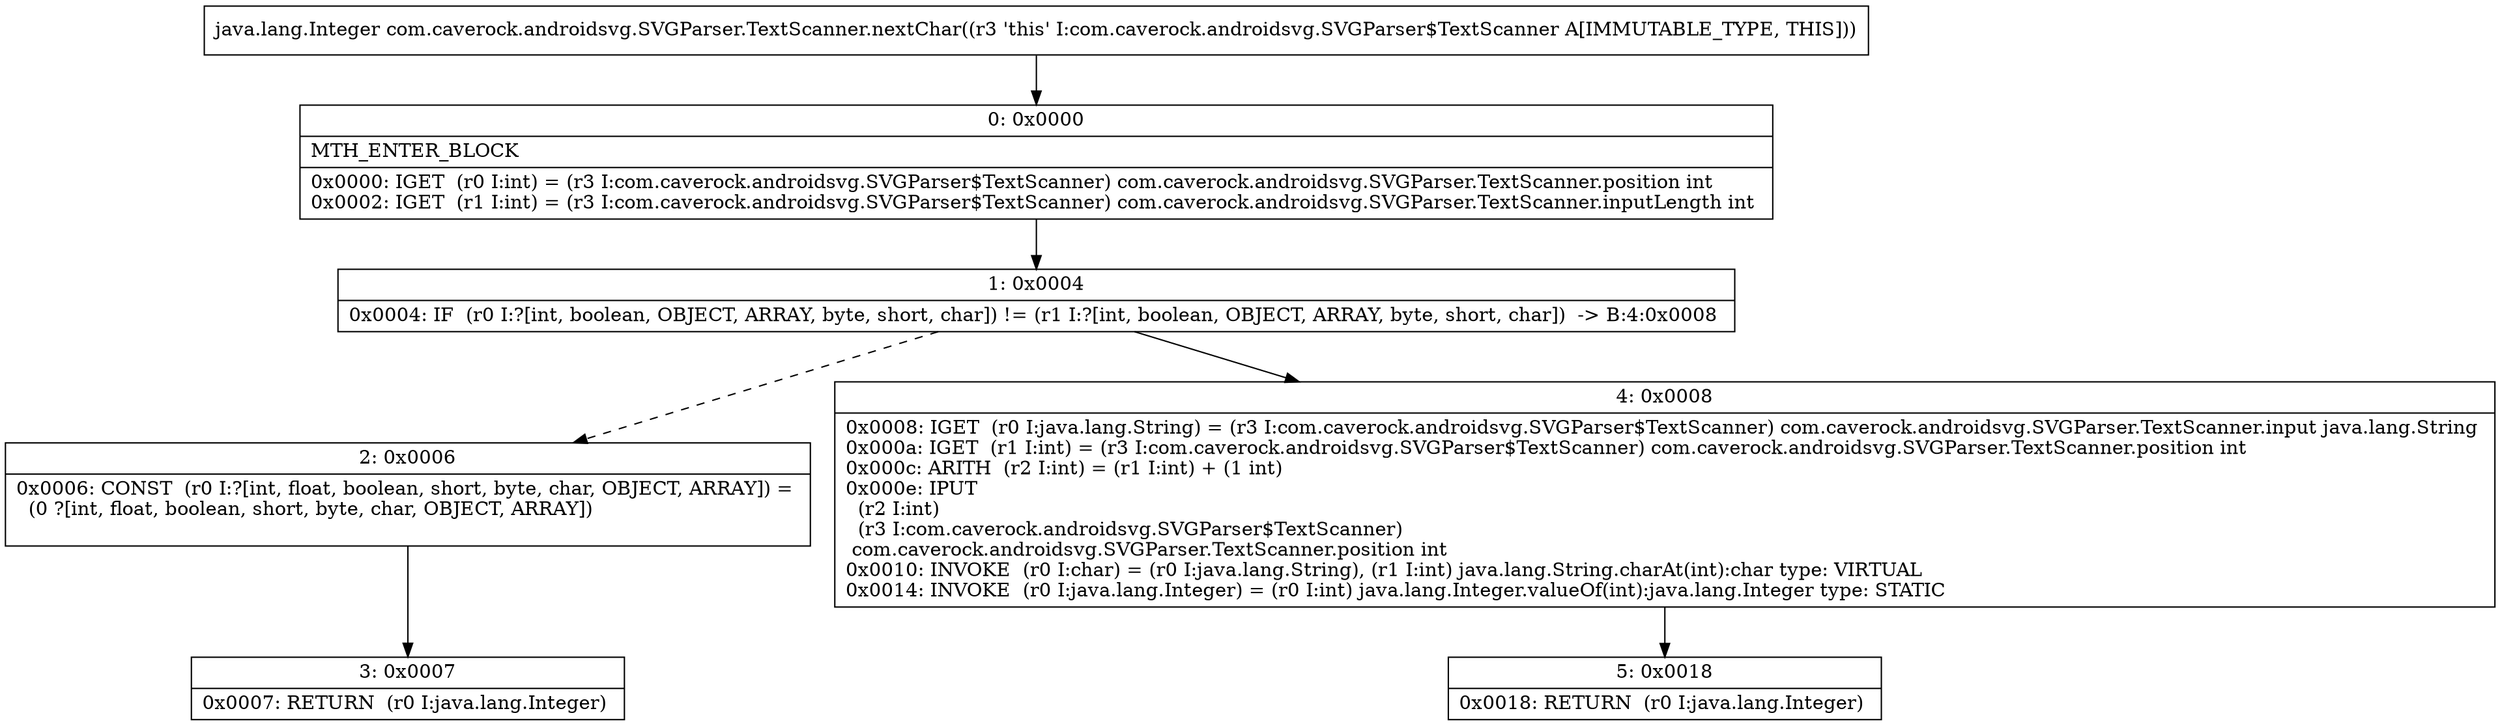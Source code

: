 digraph "CFG forcom.caverock.androidsvg.SVGParser.TextScanner.nextChar()Ljava\/lang\/Integer;" {
Node_0 [shape=record,label="{0\:\ 0x0000|MTH_ENTER_BLOCK\l|0x0000: IGET  (r0 I:int) = (r3 I:com.caverock.androidsvg.SVGParser$TextScanner) com.caverock.androidsvg.SVGParser.TextScanner.position int \l0x0002: IGET  (r1 I:int) = (r3 I:com.caverock.androidsvg.SVGParser$TextScanner) com.caverock.androidsvg.SVGParser.TextScanner.inputLength int \l}"];
Node_1 [shape=record,label="{1\:\ 0x0004|0x0004: IF  (r0 I:?[int, boolean, OBJECT, ARRAY, byte, short, char]) != (r1 I:?[int, boolean, OBJECT, ARRAY, byte, short, char])  \-\> B:4:0x0008 \l}"];
Node_2 [shape=record,label="{2\:\ 0x0006|0x0006: CONST  (r0 I:?[int, float, boolean, short, byte, char, OBJECT, ARRAY]) = \l  (0 ?[int, float, boolean, short, byte, char, OBJECT, ARRAY])\l \l}"];
Node_3 [shape=record,label="{3\:\ 0x0007|0x0007: RETURN  (r0 I:java.lang.Integer) \l}"];
Node_4 [shape=record,label="{4\:\ 0x0008|0x0008: IGET  (r0 I:java.lang.String) = (r3 I:com.caverock.androidsvg.SVGParser$TextScanner) com.caverock.androidsvg.SVGParser.TextScanner.input java.lang.String \l0x000a: IGET  (r1 I:int) = (r3 I:com.caverock.androidsvg.SVGParser$TextScanner) com.caverock.androidsvg.SVGParser.TextScanner.position int \l0x000c: ARITH  (r2 I:int) = (r1 I:int) + (1 int) \l0x000e: IPUT  \l  (r2 I:int)\l  (r3 I:com.caverock.androidsvg.SVGParser$TextScanner)\l com.caverock.androidsvg.SVGParser.TextScanner.position int \l0x0010: INVOKE  (r0 I:char) = (r0 I:java.lang.String), (r1 I:int) java.lang.String.charAt(int):char type: VIRTUAL \l0x0014: INVOKE  (r0 I:java.lang.Integer) = (r0 I:int) java.lang.Integer.valueOf(int):java.lang.Integer type: STATIC \l}"];
Node_5 [shape=record,label="{5\:\ 0x0018|0x0018: RETURN  (r0 I:java.lang.Integer) \l}"];
MethodNode[shape=record,label="{java.lang.Integer com.caverock.androidsvg.SVGParser.TextScanner.nextChar((r3 'this' I:com.caverock.androidsvg.SVGParser$TextScanner A[IMMUTABLE_TYPE, THIS])) }"];
MethodNode -> Node_0;
Node_0 -> Node_1;
Node_1 -> Node_2[style=dashed];
Node_1 -> Node_4;
Node_2 -> Node_3;
Node_4 -> Node_5;
}

